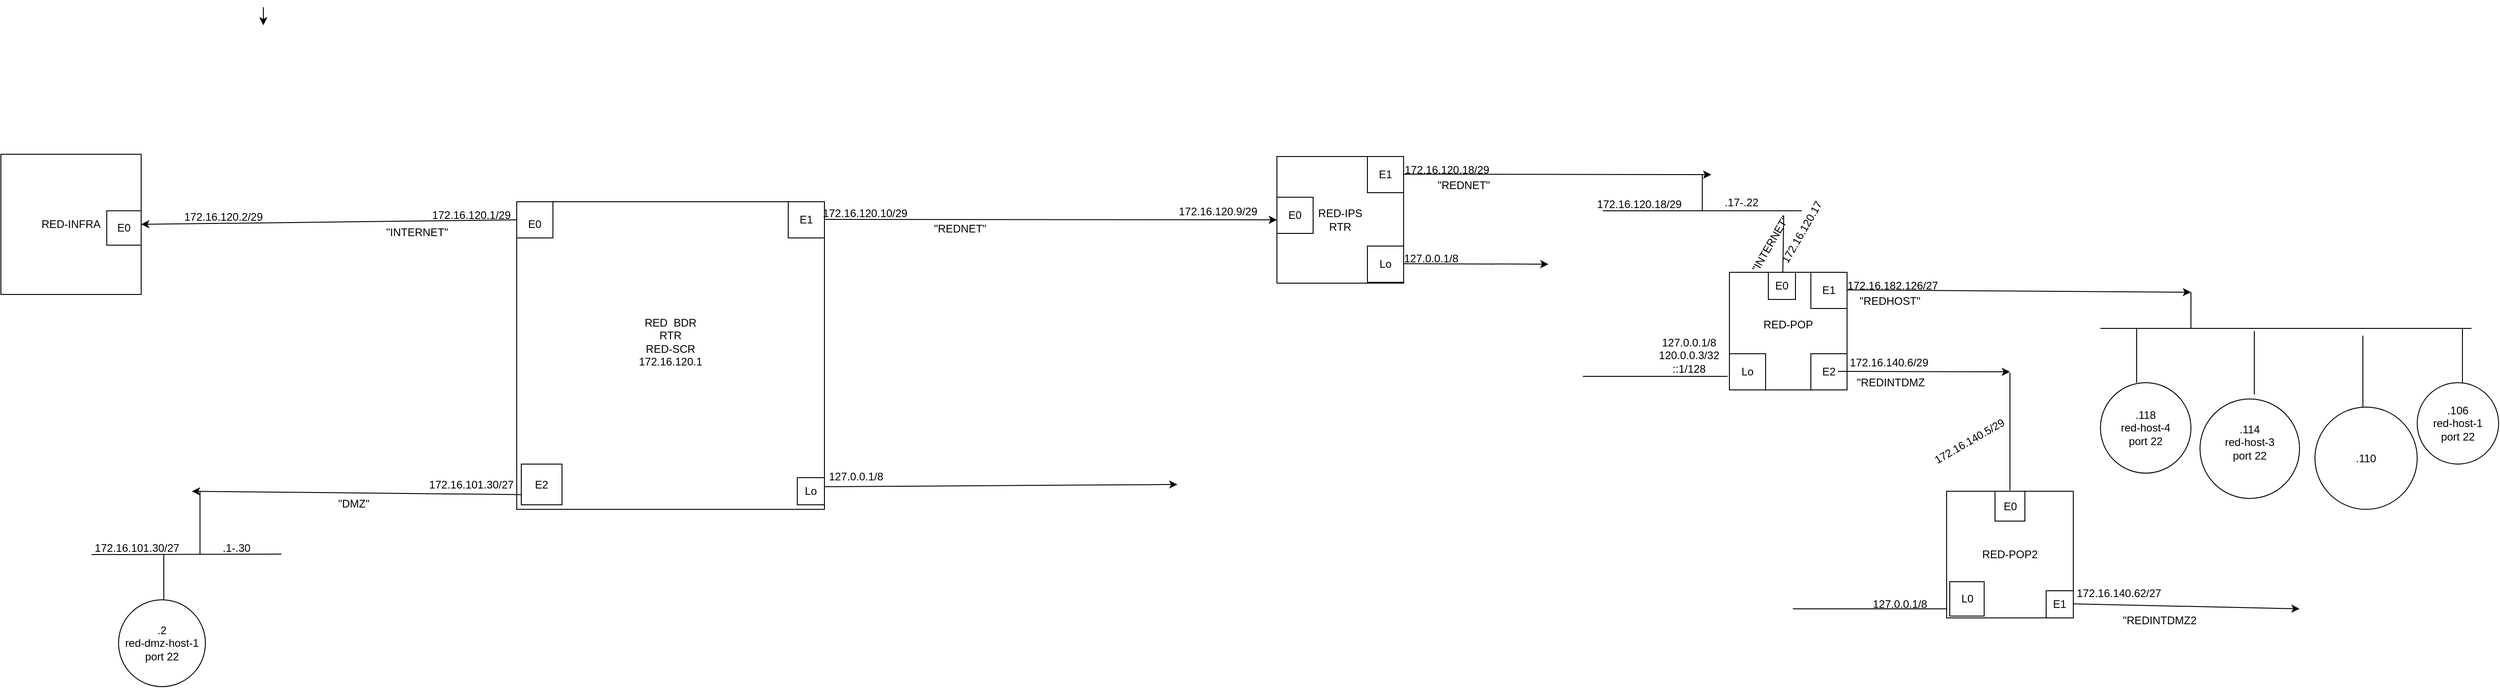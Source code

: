<mxfile version="28.1.0">
  <diagram name="Page-1" id="KPAO7Qxrtv17MIFzy-_k">
    <mxGraphModel dx="2276" dy="763" grid="1" gridSize="10" guides="1" tooltips="1" connect="1" arrows="1" fold="1" page="1" pageScale="1" pageWidth="850" pageHeight="1100" background="none" math="0" shadow="0">
      <root>
        <mxCell id="0" />
        <mxCell id="1" parent="0" />
        <mxCell id="sWOYXhxfxUxqEofPekvH-3" style="edgeStyle=orthogonalEdgeStyle;rounded=0;orthogonalLoop=1;jettySize=auto;html=1;" parent="1" edge="1">
          <mxGeometry relative="1" as="geometry">
            <mxPoint x="80" y="165" as="sourcePoint" />
            <mxPoint x="80" y="185" as="targetPoint" />
          </mxGeometry>
        </mxCell>
        <mxCell id="sWOYXhxfxUxqEofPekvH-11" value="" style="whiteSpace=wrap;html=1;aspect=fixed;" parent="1" vertex="1">
          <mxGeometry x="360" y="380" width="340" height="340" as="geometry" />
        </mxCell>
        <mxCell id="sWOYXhxfxUxqEofPekvH-14" value="RED&amp;nbsp; BDR RTR&lt;div&gt;RED-SCR&lt;br&gt;&lt;div&gt;172.16.120.1&lt;/div&gt;&lt;/div&gt;" style="text;html=1;align=center;verticalAlign=middle;whiteSpace=wrap;rounded=0;" parent="1" vertex="1">
          <mxGeometry x="500" y="520" width="60" height="30" as="geometry" />
        </mxCell>
        <mxCell id="sWOYXhxfxUxqEofPekvH-15" value="" style="whiteSpace=wrap;html=1;aspect=fixed;" parent="1" vertex="1">
          <mxGeometry x="360" y="380" width="40" height="40" as="geometry" />
        </mxCell>
        <mxCell id="sWOYXhxfxUxqEofPekvH-16" value="E0" style="text;html=1;align=center;verticalAlign=middle;whiteSpace=wrap;rounded=0;" parent="1" vertex="1">
          <mxGeometry x="350" y="390" width="60" height="30" as="geometry" />
        </mxCell>
        <mxCell id="sWOYXhxfxUxqEofPekvH-19" value="E2" style="whiteSpace=wrap;html=1;aspect=fixed;" parent="1" vertex="1">
          <mxGeometry x="365" y="670" width="45" height="45" as="geometry" />
        </mxCell>
        <mxCell id="sWOYXhxfxUxqEofPekvH-20" value="Lo" style="whiteSpace=wrap;html=1;aspect=fixed;" parent="1" vertex="1">
          <mxGeometry x="670" y="685" width="30" height="30" as="geometry" />
        </mxCell>
        <mxCell id="sWOYXhxfxUxqEofPekvH-22" value="" style="endArrow=classic;html=1;rounded=0;entryX=1;entryY=0.5;entryDx=0;entryDy=0;" parent="1" target="sWOYXhxfxUxqEofPekvH-32" edge="1">
          <mxGeometry width="50" height="50" relative="1" as="geometry">
            <mxPoint x="360" y="400" as="sourcePoint" />
            <mxPoint x="200" y="400" as="targetPoint" />
          </mxGeometry>
        </mxCell>
        <mxCell id="sWOYXhxfxUxqEofPekvH-26" value="E1" style="rounded=0;whiteSpace=wrap;html=1;" parent="1" vertex="1">
          <mxGeometry x="660" y="380" width="40" height="40" as="geometry" />
        </mxCell>
        <mxCell id="sWOYXhxfxUxqEofPekvH-27" value="" style="endArrow=classic;html=1;rounded=0;exitX=0;exitY=0.75;exitDx=0;exitDy=0;entryX=1.013;entryY=0.594;entryDx=0;entryDy=0;entryPerimeter=0;" parent="1" source="sWOYXhxfxUxqEofPekvH-19" edge="1">
          <mxGeometry width="50" height="50" relative="1" as="geometry">
            <mxPoint x="350" y="700" as="sourcePoint" />
            <mxPoint x="1.04" y="700.02" as="targetPoint" />
          </mxGeometry>
        </mxCell>
        <mxCell id="sWOYXhxfxUxqEofPekvH-28" value="" style="endArrow=classic;html=1;rounded=0;entryX=0;entryY=0.5;entryDx=0;entryDy=0;" parent="1" edge="1">
          <mxGeometry width="50" height="50" relative="1" as="geometry">
            <mxPoint x="700" y="695" as="sourcePoint" />
            <mxPoint x="1090" y="692.5" as="targetPoint" />
          </mxGeometry>
        </mxCell>
        <mxCell id="sWOYXhxfxUxqEofPekvH-29" value="" style="endArrow=classic;html=1;rounded=0;entryX=0;entryY=0.5;entryDx=0;entryDy=0;" parent="1" target="sWOYXhxfxUxqEofPekvH-30" edge="1">
          <mxGeometry width="50" height="50" relative="1" as="geometry">
            <mxPoint x="700" y="399.5" as="sourcePoint" />
            <mxPoint x="900" y="400" as="targetPoint" />
          </mxGeometry>
        </mxCell>
        <mxCell id="sWOYXhxfxUxqEofPekvH-30" value="RED-IPS&lt;div&gt;RTR&lt;/div&gt;" style="whiteSpace=wrap;html=1;aspect=fixed;" parent="1" vertex="1">
          <mxGeometry x="1200" y="330" width="140" height="140" as="geometry" />
        </mxCell>
        <mxCell id="sWOYXhxfxUxqEofPekvH-32" value="RED-INFRA" style="whiteSpace=wrap;html=1;aspect=fixed;" parent="1" vertex="1">
          <mxGeometry x="-210" y="327.5" width="155" height="155" as="geometry" />
        </mxCell>
        <mxCell id="sWOYXhxfxUxqEofPekvH-34" value="172.16.120.1/29" style="text;html=1;align=center;verticalAlign=middle;whiteSpace=wrap;rounded=0;" parent="1" vertex="1">
          <mxGeometry x="280" y="380" width="60" height="30" as="geometry" />
        </mxCell>
        <mxCell id="sWOYXhxfxUxqEofPekvH-35" value="&quot;INTERNET&quot;" style="text;html=1;align=center;verticalAlign=middle;whiteSpace=wrap;rounded=0;" parent="1" vertex="1">
          <mxGeometry x="220" y="399" width="60" height="30" as="geometry" />
        </mxCell>
        <mxCell id="sWOYXhxfxUxqEofPekvH-36" value="172.16.120.2/29" style="text;html=1;align=center;verticalAlign=middle;whiteSpace=wrap;rounded=0;" parent="1" vertex="1">
          <mxGeometry x="6" y="382" width="60" height="30" as="geometry" />
        </mxCell>
        <mxCell id="sWOYXhxfxUxqEofPekvH-37" value="172.16.120.10/29" style="text;html=1;align=center;verticalAlign=middle;whiteSpace=wrap;rounded=0;" parent="1" vertex="1">
          <mxGeometry x="715" y="378" width="60" height="30" as="geometry" />
        </mxCell>
        <mxCell id="sWOYXhxfxUxqEofPekvH-41" value="172.16.120.9/29" style="text;html=1;align=center;verticalAlign=middle;whiteSpace=wrap;rounded=0;" parent="1" vertex="1">
          <mxGeometry x="1105" y="376" width="60" height="30" as="geometry" />
        </mxCell>
        <mxCell id="sWOYXhxfxUxqEofPekvH-42" value="&quot;REDNET&quot;" style="text;html=1;align=center;verticalAlign=middle;whiteSpace=wrap;rounded=0;" parent="1" vertex="1">
          <mxGeometry x="820" y="395" width="60" height="30" as="geometry" />
        </mxCell>
        <mxCell id="sWOYXhxfxUxqEofPekvH-43" value="&quot;DMZ&quot;" style="text;html=1;align=center;verticalAlign=middle;whiteSpace=wrap;rounded=0;" parent="1" vertex="1">
          <mxGeometry x="150" y="699" width="60" height="30" as="geometry" />
        </mxCell>
        <mxCell id="sWOYXhxfxUxqEofPekvH-44" value="172.16.101.30/27" style="text;html=1;align=center;verticalAlign=middle;whiteSpace=wrap;rounded=0;" parent="1" vertex="1">
          <mxGeometry x="280" y="678" width="60" height="30" as="geometry" />
        </mxCell>
        <mxCell id="sWOYXhxfxUxqEofPekvH-47" value="127.0.0.1/8" style="text;html=1;align=center;verticalAlign=middle;whiteSpace=wrap;rounded=0;" parent="1" vertex="1">
          <mxGeometry x="705" y="669" width="60" height="30" as="geometry" />
        </mxCell>
        <mxCell id="sWOYXhxfxUxqEofPekvH-49" value="E0" style="whiteSpace=wrap;html=1;aspect=fixed;" parent="1" vertex="1">
          <mxGeometry x="1200" y="375" width="40" height="40" as="geometry" />
        </mxCell>
        <mxCell id="sWOYXhxfxUxqEofPekvH-50" value="E1" style="whiteSpace=wrap;html=1;aspect=fixed;" parent="1" vertex="1">
          <mxGeometry x="1300" y="330" width="40" height="40" as="geometry" />
        </mxCell>
        <mxCell id="sWOYXhxfxUxqEofPekvH-52" value="Lo" style="whiteSpace=wrap;html=1;aspect=fixed;" parent="1" vertex="1">
          <mxGeometry x="1300" y="429" width="40" height="40" as="geometry" />
        </mxCell>
        <mxCell id="sWOYXhxfxUxqEofPekvH-53" value="" style="endArrow=classic;html=1;rounded=0;" parent="1" edge="1">
          <mxGeometry width="50" height="50" relative="1" as="geometry">
            <mxPoint x="1340" y="448.5" as="sourcePoint" />
            <mxPoint x="1500" y="449" as="targetPoint" />
          </mxGeometry>
        </mxCell>
        <mxCell id="sWOYXhxfxUxqEofPekvH-54" value="" style="endArrow=classic;html=1;rounded=0;" parent="1" edge="1">
          <mxGeometry width="50" height="50" relative="1" as="geometry">
            <mxPoint x="1340" y="349.5" as="sourcePoint" />
            <mxPoint x="1680" y="350" as="targetPoint" />
          </mxGeometry>
        </mxCell>
        <mxCell id="sWOYXhxfxUxqEofPekvH-55" value="172.16.120.18/29" style="text;html=1;align=center;verticalAlign=middle;whiteSpace=wrap;rounded=0;" parent="1" vertex="1">
          <mxGeometry x="1358" y="330" width="60" height="30" as="geometry" />
        </mxCell>
        <mxCell id="sWOYXhxfxUxqEofPekvH-56" value="127.0.0.1/8" style="text;html=1;align=center;verticalAlign=middle;resizable=0;points=[];autosize=1;strokeColor=none;fillColor=none;" parent="1" vertex="1">
          <mxGeometry x="1330" y="428" width="80" height="30" as="geometry" />
        </mxCell>
        <mxCell id="sWOYXhxfxUxqEofPekvH-57" value="&quot;REDNET&quot;" style="text;html=1;align=center;verticalAlign=middle;resizable=0;points=[];autosize=1;strokeColor=none;fillColor=none;" parent="1" vertex="1">
          <mxGeometry x="1366" y="347" width="80" height="30" as="geometry" />
        </mxCell>
        <mxCell id="sWOYXhxfxUxqEofPekvH-60" value="" style="endArrow=none;html=1;rounded=0;" parent="1" edge="1">
          <mxGeometry width="50" height="50" relative="1" as="geometry">
            <mxPoint x="1670" y="390" as="sourcePoint" />
            <mxPoint x="1670" y="350" as="targetPoint" />
          </mxGeometry>
        </mxCell>
        <mxCell id="sWOYXhxfxUxqEofPekvH-62" value="" style="endArrow=none;html=1;rounded=0;" parent="1" edge="1">
          <mxGeometry width="50" height="50" relative="1" as="geometry">
            <mxPoint x="1560" y="390" as="sourcePoint" />
            <mxPoint x="1780" y="390" as="targetPoint" />
          </mxGeometry>
        </mxCell>
        <mxCell id="sWOYXhxfxUxqEofPekvH-63" value=".17-.22" style="text;html=1;align=center;verticalAlign=middle;resizable=0;points=[];autosize=1;strokeColor=none;fillColor=none;" parent="1" vertex="1">
          <mxGeometry x="1683" y="366" width="60" height="30" as="geometry" />
        </mxCell>
        <mxCell id="sWOYXhxfxUxqEofPekvH-64" value="172.16.120.18/29" style="text;html=1;align=center;verticalAlign=middle;resizable=0;points=[];autosize=1;strokeColor=none;fillColor=none;" parent="1" vertex="1">
          <mxGeometry x="1540" y="368" width="120" height="30" as="geometry" />
        </mxCell>
        <mxCell id="sWOYXhxfxUxqEofPekvH-65" value="" style="endArrow=none;html=1;rounded=0;exitX=0.454;exitY=0;exitDx=0;exitDy=0;exitPerimeter=0;" parent="1" source="sWOYXhxfxUxqEofPekvH-67" edge="1">
          <mxGeometry width="50" height="50" relative="1" as="geometry">
            <mxPoint x="1760" y="425" as="sourcePoint" />
            <mxPoint x="1760" y="395" as="targetPoint" />
          </mxGeometry>
        </mxCell>
        <mxCell id="sWOYXhxfxUxqEofPekvH-67" value="RED-POP&lt;div&gt;&lt;br&gt;&lt;/div&gt;" style="whiteSpace=wrap;html=1;aspect=fixed;" parent="1" vertex="1">
          <mxGeometry x="1700" y="458" width="130" height="130" as="geometry" />
        </mxCell>
        <mxCell id="sWOYXhxfxUxqEofPekvH-68" value="E0" style="whiteSpace=wrap;html=1;aspect=fixed;" parent="1" vertex="1">
          <mxGeometry x="1743" y="458" width="30" height="30" as="geometry" />
        </mxCell>
        <mxCell id="sWOYXhxfxUxqEofPekvH-69" value="172.16.120.17" style="text;html=1;align=center;verticalAlign=middle;resizable=0;points=[];autosize=1;strokeColor=none;fillColor=none;rotation=-60;" parent="1" vertex="1">
          <mxGeometry x="1730" y="399" width="100" height="30" as="geometry" />
        </mxCell>
        <mxCell id="sWOYXhxfxUxqEofPekvH-70" value="E2" style="whiteSpace=wrap;html=1;aspect=fixed;" parent="1" vertex="1">
          <mxGeometry x="1790" y="548" width="40" height="40" as="geometry" />
        </mxCell>
        <mxCell id="sWOYXhxfxUxqEofPekvH-71" value="E1" style="whiteSpace=wrap;html=1;aspect=fixed;" parent="1" vertex="1">
          <mxGeometry x="1790" y="458" width="40" height="40" as="geometry" />
        </mxCell>
        <mxCell id="sWOYXhxfxUxqEofPekvH-72" value="" style="endArrow=classic;html=1;rounded=0;" parent="1" edge="1">
          <mxGeometry width="50" height="50" relative="1" as="geometry">
            <mxPoint x="1830" y="477.5" as="sourcePoint" />
            <mxPoint x="2210" y="480" as="targetPoint" />
          </mxGeometry>
        </mxCell>
        <mxCell id="sWOYXhxfxUxqEofPekvH-73" value="&quot;INTERNET&quot;" style="text;html=1;align=center;verticalAlign=middle;resizable=0;points=[];autosize=1;strokeColor=none;fillColor=none;rotation=-60;" parent="1" vertex="1">
          <mxGeometry x="1700" y="412" width="90" height="30" as="geometry" />
        </mxCell>
        <mxCell id="sWOYXhxfxUxqEofPekvH-76" value="" style="endArrow=classic;html=1;rounded=0;" parent="1" edge="1">
          <mxGeometry width="50" height="50" relative="1" as="geometry">
            <mxPoint x="1820" y="567.5" as="sourcePoint" />
            <mxPoint x="2010" y="568" as="targetPoint" />
          </mxGeometry>
        </mxCell>
        <mxCell id="sWOYXhxfxUxqEofPekvH-77" value="172.16.182.126/27" style="text;html=1;align=center;verticalAlign=middle;resizable=0;points=[];autosize=1;strokeColor=none;fillColor=none;" parent="1" vertex="1">
          <mxGeometry x="1820" y="458" width="120" height="30" as="geometry" />
        </mxCell>
        <mxCell id="sWOYXhxfxUxqEofPekvH-78" value="&quot;REDHOST&quot;" style="text;html=1;align=center;verticalAlign=middle;resizable=0;points=[];autosize=1;strokeColor=none;fillColor=none;" parent="1" vertex="1">
          <mxGeometry x="1832" y="475" width="90" height="30" as="geometry" />
        </mxCell>
        <mxCell id="sWOYXhxfxUxqEofPekvH-79" value="172.16.140.6/29" style="text;html=1;align=center;verticalAlign=middle;resizable=0;points=[];autosize=1;strokeColor=none;fillColor=none;" parent="1" vertex="1">
          <mxGeometry x="1821" y="543" width="110" height="30" as="geometry" />
        </mxCell>
        <mxCell id="sWOYXhxfxUxqEofPekvH-81" value="&quot;REDINTDMZ" style="text;html=1;align=center;verticalAlign=middle;resizable=0;points=[];autosize=1;strokeColor=none;fillColor=none;" parent="1" vertex="1">
          <mxGeometry x="1828" y="565" width="100" height="30" as="geometry" />
        </mxCell>
        <mxCell id="sWOYXhxfxUxqEofPekvH-82" value="Lo" style="whiteSpace=wrap;html=1;aspect=fixed;" parent="1" vertex="1">
          <mxGeometry x="1700" y="548" width="40" height="40" as="geometry" />
        </mxCell>
        <mxCell id="sWOYXhxfxUxqEofPekvH-83" value="" style="endArrow=none;html=1;rounded=0;" parent="1" edge="1">
          <mxGeometry width="50" height="50" relative="1" as="geometry">
            <mxPoint x="1538" y="573" as="sourcePoint" />
            <mxPoint x="1698" y="573" as="targetPoint" />
          </mxGeometry>
        </mxCell>
        <mxCell id="sWOYXhxfxUxqEofPekvH-86" value="127.0.0.1/8&lt;div&gt;120.0.0.3/32&lt;/div&gt;&lt;div&gt;::1/128&lt;/div&gt;" style="text;html=1;align=center;verticalAlign=middle;resizable=0;points=[];autosize=1;strokeColor=none;fillColor=none;" parent="1" vertex="1">
          <mxGeometry x="1610" y="520" width="90" height="60" as="geometry" />
        </mxCell>
        <mxCell id="sWOYXhxfxUxqEofPekvH-87" value="" style="endArrow=none;html=1;rounded=0;" parent="1" edge="1">
          <mxGeometry width="50" height="50" relative="1" as="geometry">
            <mxPoint x="2210" y="520" as="sourcePoint" />
            <mxPoint x="2210" y="480" as="targetPoint" />
          </mxGeometry>
        </mxCell>
        <mxCell id="sWOYXhxfxUxqEofPekvH-88" value="" style="endArrow=none;html=1;rounded=0;" parent="1" edge="1">
          <mxGeometry width="50" height="50" relative="1" as="geometry">
            <mxPoint x="2110" y="520" as="sourcePoint" />
            <mxPoint x="2520" y="520" as="targetPoint" />
          </mxGeometry>
        </mxCell>
        <mxCell id="sWOYXhxfxUxqEofPekvH-89" value="" style="endArrow=none;html=1;rounded=0;" parent="1" edge="1">
          <mxGeometry width="50" height="50" relative="1" as="geometry">
            <mxPoint x="2510" y="580" as="sourcePoint" />
            <mxPoint x="2510" y="520" as="targetPoint" />
          </mxGeometry>
        </mxCell>
        <mxCell id="sWOYXhxfxUxqEofPekvH-90" value=".106&lt;div&gt;red-host-1&lt;/div&gt;&lt;div&gt;port 22&lt;/div&gt;" style="ellipse;whiteSpace=wrap;html=1;aspect=fixed;" parent="1" vertex="1">
          <mxGeometry x="2460" y="580" width="90" height="90" as="geometry" />
        </mxCell>
        <mxCell id="sWOYXhxfxUxqEofPekvH-91" value="" style="endArrow=none;html=1;rounded=0;" parent="1" edge="1">
          <mxGeometry width="50" height="50" relative="1" as="geometry">
            <mxPoint x="2400" y="608" as="sourcePoint" />
            <mxPoint x="2400" y="528" as="targetPoint" />
          </mxGeometry>
        </mxCell>
        <mxCell id="sWOYXhxfxUxqEofPekvH-92" value=".110" style="ellipse;whiteSpace=wrap;html=1;aspect=fixed;" parent="1" vertex="1">
          <mxGeometry x="2347" y="607" width="113" height="113" as="geometry" />
        </mxCell>
        <mxCell id="sWOYXhxfxUxqEofPekvH-93" value="" style="endArrow=none;html=1;rounded=0;" parent="1" edge="1">
          <mxGeometry width="50" height="50" relative="1" as="geometry">
            <mxPoint x="2280" y="593" as="sourcePoint" />
            <mxPoint x="2280" y="523" as="targetPoint" />
          </mxGeometry>
        </mxCell>
        <mxCell id="sWOYXhxfxUxqEofPekvH-94" value=".114&lt;div&gt;red-host-3&lt;/div&gt;&lt;div&gt;port 22&lt;/div&gt;&lt;div&gt;&lt;br&gt;&lt;/div&gt;" style="ellipse;whiteSpace=wrap;html=1;aspect=fixed;" parent="1" vertex="1">
          <mxGeometry x="2220" y="598" width="110" height="110" as="geometry" />
        </mxCell>
        <mxCell id="sWOYXhxfxUxqEofPekvH-95" value=".118&lt;div&gt;red-host-4&lt;/div&gt;&lt;div&gt;port 22&lt;/div&gt;" style="ellipse;whiteSpace=wrap;html=1;aspect=fixed;" parent="1" vertex="1">
          <mxGeometry x="2110" y="580" width="100" height="100" as="geometry" />
        </mxCell>
        <mxCell id="sWOYXhxfxUxqEofPekvH-97" value="" style="endArrow=none;html=1;rounded=0;" parent="1" edge="1">
          <mxGeometry width="50" height="50" relative="1" as="geometry">
            <mxPoint x="2150" y="580" as="sourcePoint" />
            <mxPoint x="2150" y="520" as="targetPoint" />
          </mxGeometry>
        </mxCell>
        <mxCell id="In35oH9pr9J_KL5dSFsw-1" value="" style="endArrow=none;html=1;rounded=0;" parent="1" edge="1">
          <mxGeometry width="50" height="50" relative="1" as="geometry">
            <mxPoint x="2010" y="699" as="sourcePoint" />
            <mxPoint x="2010" y="569" as="targetPoint" />
          </mxGeometry>
        </mxCell>
        <mxCell id="In35oH9pr9J_KL5dSFsw-2" value="RED-POP2" style="whiteSpace=wrap;html=1;aspect=fixed;" parent="1" vertex="1">
          <mxGeometry x="1940" y="700" width="140" height="140" as="geometry" />
        </mxCell>
        <mxCell id="In35oH9pr9J_KL5dSFsw-3" value="E0" style="whiteSpace=wrap;html=1;aspect=fixed;" parent="1" vertex="1">
          <mxGeometry x="1993.5" y="700" width="33" height="33" as="geometry" />
        </mxCell>
        <mxCell id="In35oH9pr9J_KL5dSFsw-4" value="172.16.140.5/29" style="text;html=1;align=center;verticalAlign=middle;resizable=0;points=[];autosize=1;strokeColor=none;fillColor=none;rotation=-30;" parent="1" vertex="1">
          <mxGeometry x="1910" y="630" width="110" height="30" as="geometry" />
        </mxCell>
        <mxCell id="In35oH9pr9J_KL5dSFsw-5" value="E1" style="whiteSpace=wrap;html=1;aspect=fixed;" parent="1" vertex="1">
          <mxGeometry x="2050" y="810" width="30" height="30" as="geometry" />
        </mxCell>
        <mxCell id="In35oH9pr9J_KL5dSFsw-6" value="" style="endArrow=classic;html=1;rounded=0;" parent="1" edge="1">
          <mxGeometry width="50" height="50" relative="1" as="geometry">
            <mxPoint x="2080" y="824.5" as="sourcePoint" />
            <mxPoint x="2330" y="830" as="targetPoint" />
          </mxGeometry>
        </mxCell>
        <mxCell id="In35oH9pr9J_KL5dSFsw-8" value="172.16.140.62/27" style="text;html=1;align=center;verticalAlign=middle;resizable=0;points=[];autosize=1;strokeColor=none;fillColor=none;" parent="1" vertex="1">
          <mxGeometry x="2070" y="798" width="120" height="30" as="geometry" />
        </mxCell>
        <mxCell id="In35oH9pr9J_KL5dSFsw-9" value="&quot;REDINTDMZ2" style="text;html=1;align=center;verticalAlign=middle;resizable=0;points=[];autosize=1;strokeColor=none;fillColor=none;" parent="1" vertex="1">
          <mxGeometry x="2120" y="828" width="110" height="30" as="geometry" />
        </mxCell>
        <mxCell id="In35oH9pr9J_KL5dSFsw-10" value="127.0.0.1/8" style="text;html=1;align=center;verticalAlign=middle;resizable=0;points=[];autosize=1;strokeColor=none;fillColor=none;" parent="1" vertex="1">
          <mxGeometry x="1848" y="810" width="80" height="30" as="geometry" />
        </mxCell>
        <mxCell id="In35oH9pr9J_KL5dSFsw-11" value="L0" style="whiteSpace=wrap;html=1;aspect=fixed;" parent="1" vertex="1">
          <mxGeometry x="1943.5" y="800" width="38" height="38" as="geometry" />
        </mxCell>
        <mxCell id="In35oH9pr9J_KL5dSFsw-12" value="" style="endArrow=none;html=1;rounded=0;entryX=0.007;entryY=0.929;entryDx=0;entryDy=0;entryPerimeter=0;" parent="1" edge="1">
          <mxGeometry width="50" height="50" relative="1" as="geometry">
            <mxPoint x="1770" y="830" as="sourcePoint" />
            <mxPoint x="1940.0" y="830.06" as="targetPoint" />
          </mxGeometry>
        </mxCell>
        <mxCell id="HiOcaROukQdlKKA_AyH2-2" value="" style="endArrow=none;html=1;rounded=0;" edge="1" parent="1">
          <mxGeometry width="50" height="50" relative="1" as="geometry">
            <mxPoint x="10" y="770" as="sourcePoint" />
            <mxPoint x="10" y="700" as="targetPoint" />
          </mxGeometry>
        </mxCell>
        <mxCell id="HiOcaROukQdlKKA_AyH2-3" value="" style="endArrow=none;html=1;rounded=0;" edge="1" parent="1">
          <mxGeometry width="50" height="50" relative="1" as="geometry">
            <mxPoint x="-110" y="770" as="sourcePoint" />
            <mxPoint x="100" y="769.5" as="targetPoint" />
          </mxGeometry>
        </mxCell>
        <mxCell id="HiOcaROukQdlKKA_AyH2-4" value="&lt;div&gt;.2&lt;/div&gt;&lt;div&gt;red-dmz-host-1&lt;/div&gt;&lt;div&gt;port 22&lt;/div&gt;" style="ellipse;whiteSpace=wrap;html=1;aspect=fixed;" vertex="1" parent="1">
          <mxGeometry x="-80" y="820" width="96" height="96" as="geometry" />
        </mxCell>
        <mxCell id="HiOcaROukQdlKKA_AyH2-5" value="" style="endArrow=none;html=1;rounded=0;" edge="1" parent="1">
          <mxGeometry width="50" height="50" relative="1" as="geometry">
            <mxPoint x="-30" y="820" as="sourcePoint" />
            <mxPoint x="-30" y="770" as="targetPoint" />
          </mxGeometry>
        </mxCell>
        <mxCell id="HiOcaROukQdlKKA_AyH2-6" value="172.16.101.30/27" style="text;html=1;align=center;verticalAlign=middle;resizable=0;points=[];autosize=1;strokeColor=none;fillColor=none;" vertex="1" parent="1">
          <mxGeometry x="-120" y="748" width="120" height="30" as="geometry" />
        </mxCell>
        <mxCell id="HiOcaROukQdlKKA_AyH2-7" value=".1-.30" style="text;html=1;align=center;verticalAlign=middle;resizable=0;points=[];autosize=1;strokeColor=none;fillColor=none;" vertex="1" parent="1">
          <mxGeometry x="25" y="748" width="50" height="30" as="geometry" />
        </mxCell>
        <mxCell id="HiOcaROukQdlKKA_AyH2-8" value="E0" style="whiteSpace=wrap;html=1;aspect=fixed;" vertex="1" parent="1">
          <mxGeometry x="-93" y="390" width="38" height="38" as="geometry" />
        </mxCell>
      </root>
    </mxGraphModel>
  </diagram>
</mxfile>
